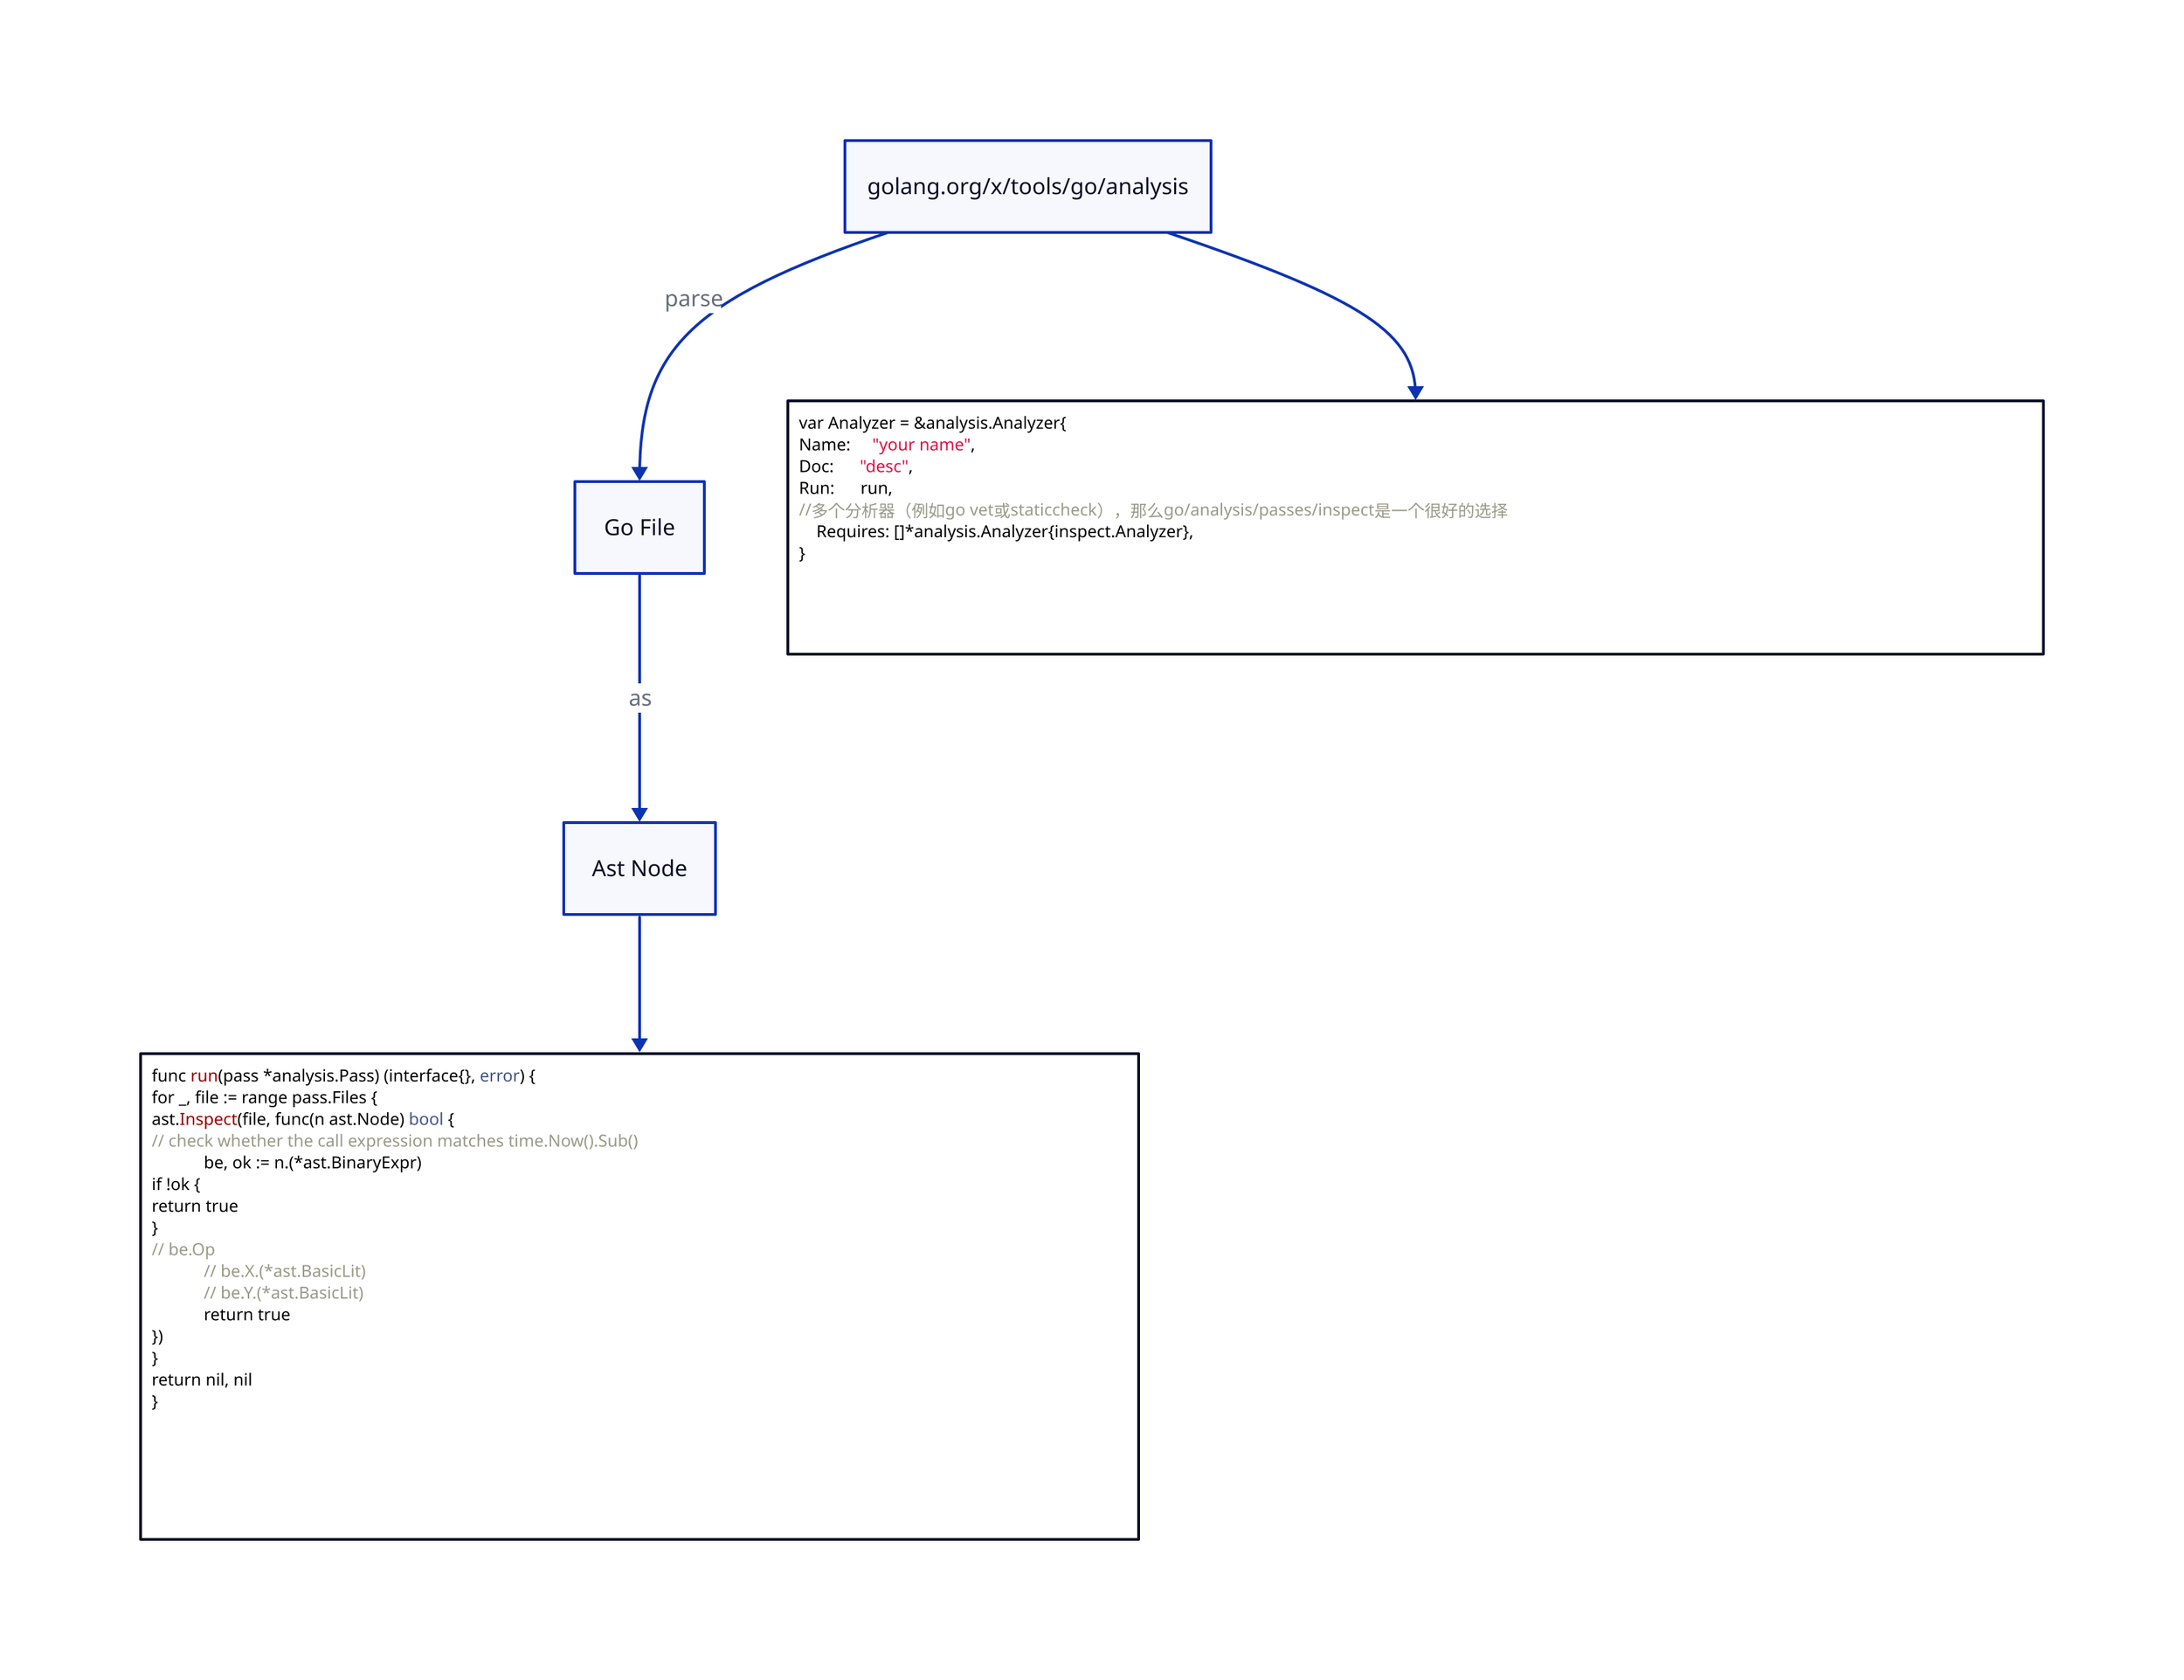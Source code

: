 F:"Go File"
A:"golang.org/x/tools/go/analysis"
B:"Ast Node"

A->F: parse
A-->Y
B-->X 

Y:|go
    var Analyzer = &analysis.Analyzer{
        Name:     "your name",
        Doc:      "desc",
        Run:      run,
        //多个分析器（例如go vet或staticcheck），那么go/analysis/passes/inspect是一个很好的选择
        Requires: []*analysis.Analyzer{inspect.Analyzer},
    }

|
X:|go
    func run(pass *analysis.Pass) (interface{}, error) {
        for _, file := range pass.Files {
            ast.Inspect(file, func(n ast.Node) bool {
                // check whether the call expression matches time.Now().Sub()
                be, ok := n.(*ast.BinaryExpr)
                if !ok {
                    return true
                }
                // be.Op 
                // be.X.(*ast.BasicLit)
                // be.Y.(*ast.BasicLit)
                return true
            })
        }
        return nil, nil
    }
|

F->B: as 
